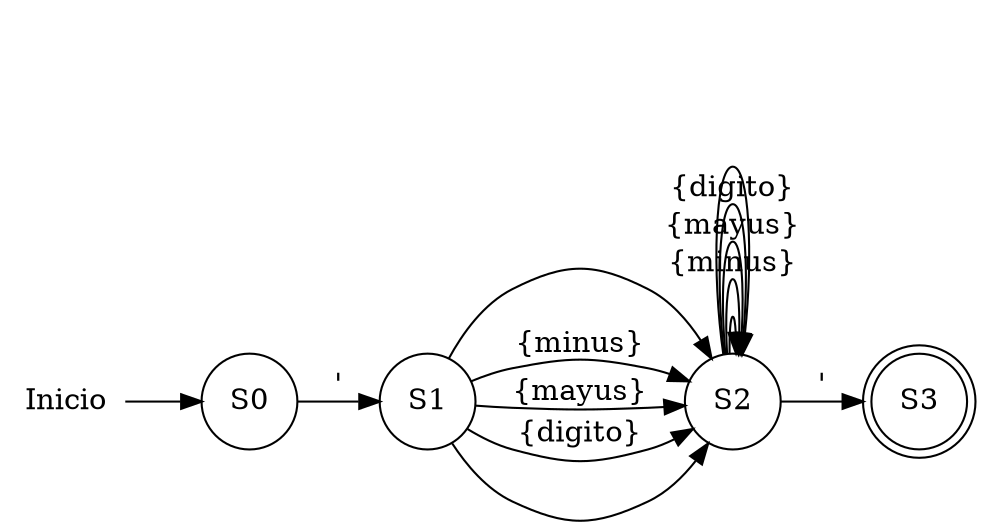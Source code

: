 digraph G {rankdir = LR;node [shape=circle];inicio [shape=plaintext label="Inicio"];inicio -> S0;S0 -> S1 [label="\'"];S1 -> S2 [label="\n"];S1 -> S2 [label="{minus}"];S1 -> S2 [label="{mayus}"];S1 -> S2 [label="{digito}"];S1 -> S2 [label=" "];S2 -> S3 [label="\'"];S2 -> S2 [label="\n"];S2 -> S2 [label="{minus}"];S2 -> S2 [label="{mayus}"];S2 -> S2 [label="{digito}"];S2 -> S2 [label=" "];S3 [peripheries=2];}